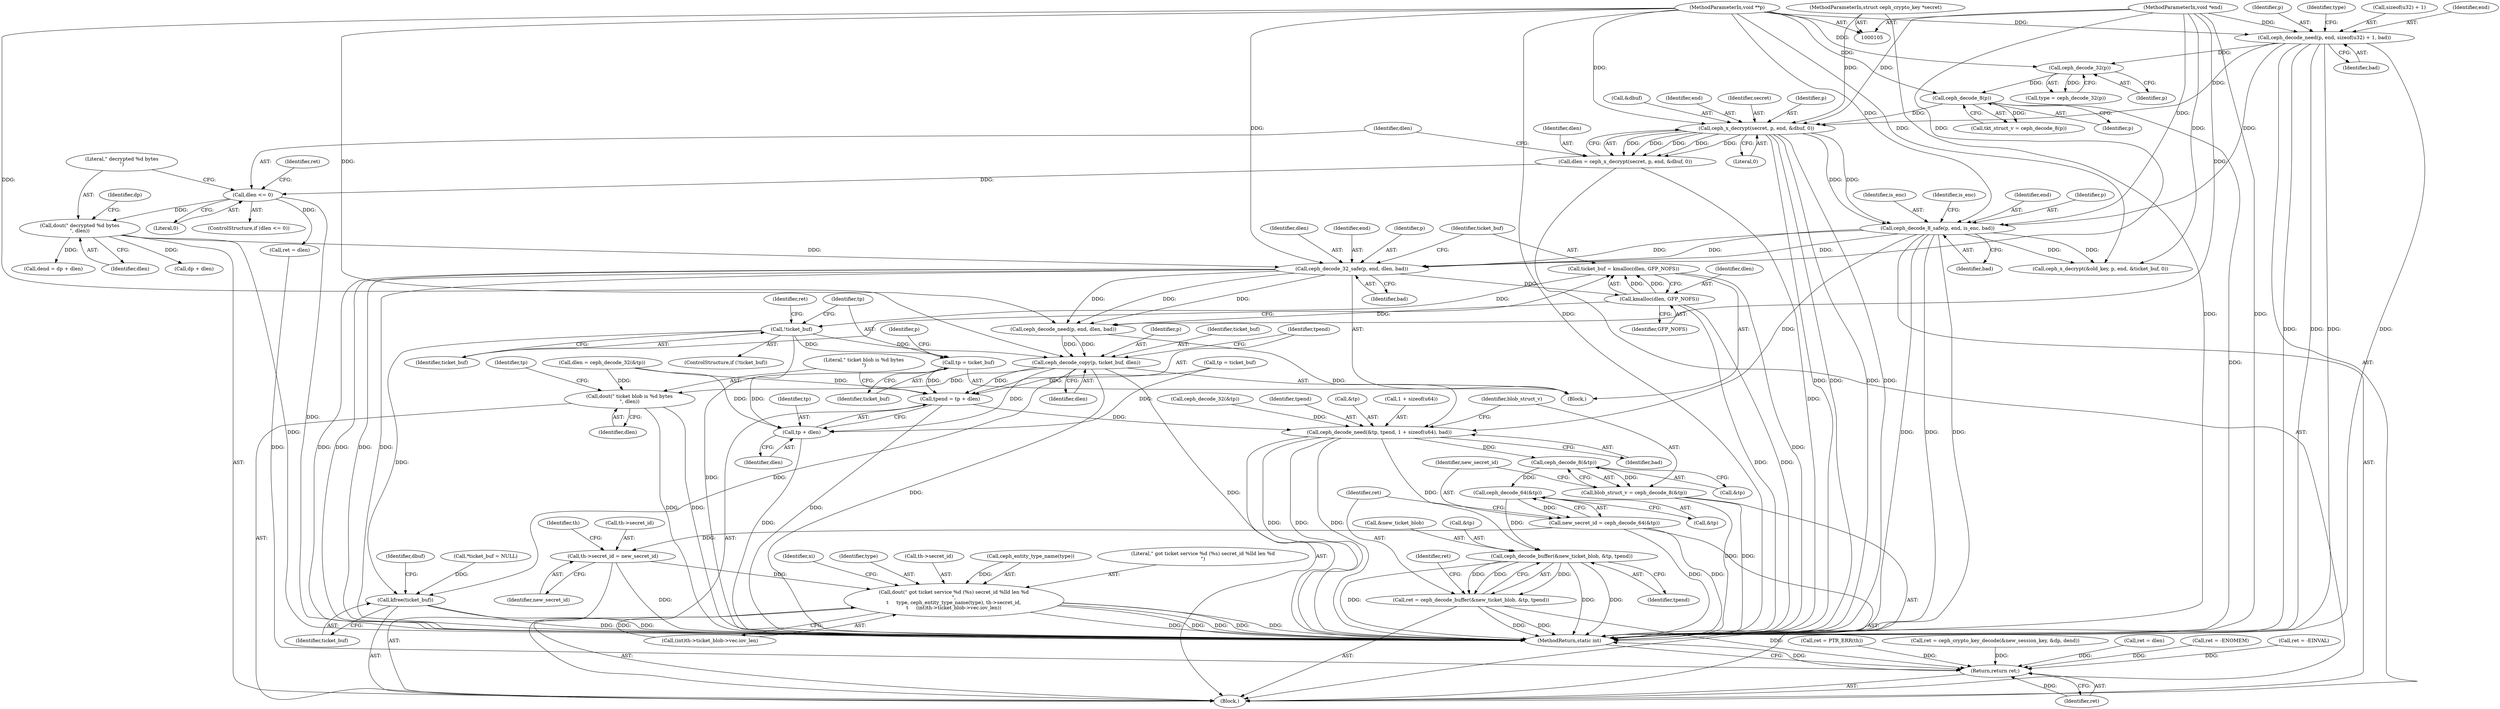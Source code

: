 digraph "0_linux_c27a3e4d667fdcad3db7b104f75659478e0c68d8_2@API" {
"1000319" [label="(Call,ticket_buf = kmalloc(dlen, GFP_NOFS))"];
"1000321" [label="(Call,kmalloc(dlen, GFP_NOFS))"];
"1000314" [label="(Call,ceph_decode_32_safe(p, end, dlen, bad))"];
"1000275" [label="(Call,ceph_decode_8_safe(p, end, is_enc, bad))"];
"1000186" [label="(Call,ceph_x_decrypt(secret, p, end, &dbuf, 0))"];
"1000107" [label="(MethodParameterIn,struct ceph_crypto_key *secret)"];
"1000163" [label="(Call,ceph_decode_8(p))"];
"1000154" [label="(Call,ceph_decode_32(p))"];
"1000144" [label="(Call,ceph_decode_need(p, end, sizeof(u32) + 1, bad))"];
"1000108" [label="(MethodParameterIn,void **p)"];
"1000109" [label="(MethodParameterIn,void *end)"];
"1000202" [label="(Call,dout(\" decrypted %d bytes\n\", dlen))"];
"1000194" [label="(Call,dlen <= 0)"];
"1000184" [label="(Call,dlen = ceph_x_decrypt(secret, p, end, &dbuf, 0))"];
"1000325" [label="(Call,!ticket_buf)"];
"1000333" [label="(Call,tp = ticket_buf)"];
"1000345" [label="(Call,tpend = tp + dlen)"];
"1000353" [label="(Call,ceph_decode_need(&tp, tpend, 1 + sizeof(u64), bad))"];
"1000364" [label="(Call,ceph_decode_8(&tp))"];
"1000362" [label="(Call,blob_struct_v = ceph_decode_8(&tp))"];
"1000369" [label="(Call,ceph_decode_64(&tp))"];
"1000367" [label="(Call,new_secret_id = ceph_decode_64(&tp))"];
"1000411" [label="(Call,th->secret_id = new_secret_id)"];
"1000426" [label="(Call,dout(\" got ticket service %d (%s) secret_id %lld len %d\n\",\n\t     type, ceph_entity_type_name(type), th->secret_id,\n\t     (int)th->ticket_blob->vec.iov_len))"];
"1000374" [label="(Call,ceph_decode_buffer(&new_ticket_blob, &tp, tpend))"];
"1000372" [label="(Call,ret = ceph_decode_buffer(&new_ticket_blob, &tp, tpend))"];
"1000455" [label="(Return,return ret;)"];
"1000347" [label="(Call,tp + dlen)"];
"1000341" [label="(Call,ceph_decode_copy(p, ticket_buf, dlen))"];
"1000350" [label="(Call,dout(\" ticket blob is %d bytes\n\", dlen))"];
"1000451" [label="(Call,kfree(ticket_buf))"];
"1000108" [label="(MethodParameterIn,void **p)"];
"1000365" [label="(Call,&tp)"];
"1000189" [label="(Identifier,end)"];
"1000326" [label="(Identifier,ticket_buf)"];
"1000109" [label="(MethodParameterIn,void *end)"];
"1000199" [label="(Identifier,ret)"];
"1000375" [label="(Call,&new_ticket_blob)"];
"1000451" [label="(Call,kfree(ticket_buf))"];
"1000362" [label="(Call,blob_struct_v = ceph_decode_8(&tp))"];
"1000363" [label="(Identifier,blob_struct_v)"];
"1000304" [label="(Call,tp = ticket_buf)"];
"1000187" [label="(Identifier,secret)"];
"1000345" [label="(Call,tpend = tp + dlen)"];
"1000377" [label="(Call,&tp)"];
"1000352" [label="(Identifier,dlen)"];
"1000161" [label="(Call,tkt_struct_v = ceph_decode_8(p))"];
"1000313" [label="(Block,)"];
"1000336" [label="(Call,ceph_decode_need(p, end, dlen, bad))"];
"1000415" [label="(Identifier,new_secret_id)"];
"1000154" [label="(Call,ceph_decode_32(p))"];
"1000314" [label="(Call,ceph_decode_32_safe(p, end, dlen, bad))"];
"1000309" [label="(Call,ceph_decode_32(&tp))"];
"1000153" [label="(Identifier,type)"];
"1000188" [label="(Identifier,p)"];
"1000361" [label="(Identifier,bad)"];
"1000307" [label="(Call,dlen = ceph_decode_32(&tp))"];
"1000206" [label="(Identifier,dp)"];
"1000418" [label="(Identifier,th)"];
"1000277" [label="(Identifier,end)"];
"1000455" [label="(Return,return ret;)"];
"1000454" [label="(Identifier,dbuf)"];
"1000204" [label="(Identifier,dlen)"];
"1000179" [label="(Call,ret = PTR_ERR(th))"];
"1000232" [label="(Call,ret = ceph_crypto_key_decode(&new_session_key, &dp, dend))"];
"1000356" [label="(Identifier,tpend)"];
"1000144" [label="(Call,ceph_decode_need(p, end, sizeof(u32) + 1, bad))"];
"1000275" [label="(Call,ceph_decode_8_safe(p, end, is_enc, bad))"];
"1000354" [label="(Call,&tp)"];
"1000319" [label="(Call,ticket_buf = kmalloc(dlen, GFP_NOFS))"];
"1000323" [label="(Identifier,GFP_NOFS)"];
"1000428" [label="(Identifier,type)"];
"1000346" [label="(Identifier,tpend)"];
"1000147" [label="(Call,sizeof(u32) + 1)"];
"1000322" [label="(Identifier,dlen)"];
"1000434" [label="(Call,(int)th->ticket_blob->vec.iov_len)"];
"1000370" [label="(Call,&tp)"];
"1000349" [label="(Identifier,dlen)"];
"1000353" [label="(Call,ceph_decode_need(&tp, tpend, 1 + sizeof(u64), bad))"];
"1000344" [label="(Identifier,dlen)"];
"1000329" [label="(Identifier,ret)"];
"1000351" [label="(Literal,\" ticket blob is %d bytes\n\")"];
"1000357" [label="(Call,1 + sizeof(u64))"];
"1000164" [label="(Identifier,p)"];
"1000373" [label="(Identifier,ret)"];
"1000132" [label="(Call,*ticket_buf = NULL)"];
"1000324" [label="(ControlStructure,if (!ticket_buf))"];
"1000184" [label="(Call,dlen = ceph_x_decrypt(secret, p, end, &dbuf, 0))"];
"1000463" [label="(MethodReturn,static int)"];
"1000279" [label="(Identifier,bad)"];
"1000368" [label="(Identifier,new_secret_id)"];
"1000355" [label="(Identifier,tp)"];
"1000315" [label="(Identifier,p)"];
"1000151" [label="(Identifier,bad)"];
"1000110" [label="(Block,)"];
"1000325" [label="(Call,!ticket_buf)"];
"1000426" [label="(Call,dout(\" got ticket service %d (%s) secret_id %lld len %d\n\",\n\t     type, ceph_entity_type_name(type), th->secret_id,\n\t     (int)th->ticket_blob->vec.iov_len))"];
"1000193" [label="(ControlStructure,if (dlen <= 0))"];
"1000276" [label="(Identifier,p)"];
"1000431" [label="(Call,th->secret_id)"];
"1000379" [label="(Identifier,tpend)"];
"1000300" [label="(Call,ret = dlen)"];
"1000328" [label="(Call,ret = -ENOMEM)"];
"1000190" [label="(Call,&dbuf)"];
"1000411" [label="(Call,th->secret_id = new_secret_id)"];
"1000186" [label="(Call,ceph_x_decrypt(secret, p, end, &dbuf, 0))"];
"1000208" [label="(Call,dend = dp + dlen)"];
"1000342" [label="(Identifier,p)"];
"1000320" [label="(Identifier,ticket_buf)"];
"1000335" [label="(Identifier,ticket_buf)"];
"1000198" [label="(Call,ret = dlen)"];
"1000192" [label="(Literal,0)"];
"1000195" [label="(Identifier,dlen)"];
"1000210" [label="(Call,dp + dlen)"];
"1000348" [label="(Identifier,tp)"];
"1000334" [label="(Identifier,tp)"];
"1000317" [label="(Identifier,dlen)"];
"1000107" [label="(MethodParameterIn,struct ceph_crypto_key *secret)"];
"1000185" [label="(Identifier,dlen)"];
"1000364" [label="(Call,ceph_decode_8(&tp))"];
"1000203" [label="(Literal,\" decrypted %d bytes\n\")"];
"1000316" [label="(Identifier,end)"];
"1000155" [label="(Identifier,p)"];
"1000202" [label="(Call,dout(\" decrypted %d bytes\n\", dlen))"];
"1000429" [label="(Call,ceph_entity_type_name(type))"];
"1000146" [label="(Identifier,end)"];
"1000452" [label="(Identifier,ticket_buf)"];
"1000456" [label="(Identifier,ret)"];
"1000343" [label="(Identifier,ticket_buf)"];
"1000145" [label="(Identifier,p)"];
"1000163" [label="(Call,ceph_decode_8(p))"];
"1000278" [label="(Identifier,is_enc)"];
"1000347" [label="(Call,tp + dlen)"];
"1000333" [label="(Call,tp = ticket_buf)"];
"1000194" [label="(Call,dlen <= 0)"];
"1000196" [label="(Literal,0)"];
"1000369" [label="(Call,ceph_decode_64(&tp))"];
"1000427" [label="(Literal,\" got ticket service %d (%s) secret_id %lld len %d\n\")"];
"1000152" [label="(Call,type = ceph_decode_32(p))"];
"1000318" [label="(Identifier,bad)"];
"1000281" [label="(Identifier,is_enc)"];
"1000367" [label="(Call,new_secret_id = ceph_decode_64(&tp))"];
"1000287" [label="(Call,ceph_x_decrypt(&old_key, p, end, &ticket_buf, 0))"];
"1000350" [label="(Call,dout(\" ticket blob is %d bytes\n\", dlen))"];
"1000445" [label="(Identifier,xi)"];
"1000337" [label="(Identifier,p)"];
"1000372" [label="(Call,ret = ceph_decode_buffer(&new_ticket_blob, &tp, tpend))"];
"1000458" [label="(Call,ret = -EINVAL)"];
"1000321" [label="(Call,kmalloc(dlen, GFP_NOFS))"];
"1000341" [label="(Call,ceph_decode_copy(p, ticket_buf, dlen))"];
"1000381" [label="(Identifier,ret)"];
"1000412" [label="(Call,th->secret_id)"];
"1000374" [label="(Call,ceph_decode_buffer(&new_ticket_blob, &tp, tpend))"];
"1000319" -> "1000313"  [label="AST: "];
"1000319" -> "1000321"  [label="CFG: "];
"1000320" -> "1000319"  [label="AST: "];
"1000321" -> "1000319"  [label="AST: "];
"1000326" -> "1000319"  [label="CFG: "];
"1000319" -> "1000463"  [label="DDG: "];
"1000321" -> "1000319"  [label="DDG: "];
"1000321" -> "1000319"  [label="DDG: "];
"1000319" -> "1000325"  [label="DDG: "];
"1000321" -> "1000323"  [label="CFG: "];
"1000322" -> "1000321"  [label="AST: "];
"1000323" -> "1000321"  [label="AST: "];
"1000321" -> "1000463"  [label="DDG: "];
"1000321" -> "1000463"  [label="DDG: "];
"1000314" -> "1000321"  [label="DDG: "];
"1000321" -> "1000336"  [label="DDG: "];
"1000314" -> "1000313"  [label="AST: "];
"1000314" -> "1000318"  [label="CFG: "];
"1000315" -> "1000314"  [label="AST: "];
"1000316" -> "1000314"  [label="AST: "];
"1000317" -> "1000314"  [label="AST: "];
"1000318" -> "1000314"  [label="AST: "];
"1000320" -> "1000314"  [label="CFG: "];
"1000314" -> "1000463"  [label="DDG: "];
"1000314" -> "1000463"  [label="DDG: "];
"1000314" -> "1000463"  [label="DDG: "];
"1000314" -> "1000463"  [label="DDG: "];
"1000275" -> "1000314"  [label="DDG: "];
"1000275" -> "1000314"  [label="DDG: "];
"1000275" -> "1000314"  [label="DDG: "];
"1000108" -> "1000314"  [label="DDG: "];
"1000109" -> "1000314"  [label="DDG: "];
"1000202" -> "1000314"  [label="DDG: "];
"1000314" -> "1000336"  [label="DDG: "];
"1000314" -> "1000336"  [label="DDG: "];
"1000314" -> "1000336"  [label="DDG: "];
"1000275" -> "1000110"  [label="AST: "];
"1000275" -> "1000279"  [label="CFG: "];
"1000276" -> "1000275"  [label="AST: "];
"1000277" -> "1000275"  [label="AST: "];
"1000278" -> "1000275"  [label="AST: "];
"1000279" -> "1000275"  [label="AST: "];
"1000281" -> "1000275"  [label="CFG: "];
"1000275" -> "1000463"  [label="DDG: "];
"1000275" -> "1000463"  [label="DDG: "];
"1000275" -> "1000463"  [label="DDG: "];
"1000186" -> "1000275"  [label="DDG: "];
"1000186" -> "1000275"  [label="DDG: "];
"1000108" -> "1000275"  [label="DDG: "];
"1000109" -> "1000275"  [label="DDG: "];
"1000144" -> "1000275"  [label="DDG: "];
"1000275" -> "1000287"  [label="DDG: "];
"1000275" -> "1000287"  [label="DDG: "];
"1000275" -> "1000353"  [label="DDG: "];
"1000186" -> "1000184"  [label="AST: "];
"1000186" -> "1000192"  [label="CFG: "];
"1000187" -> "1000186"  [label="AST: "];
"1000188" -> "1000186"  [label="AST: "];
"1000189" -> "1000186"  [label="AST: "];
"1000190" -> "1000186"  [label="AST: "];
"1000192" -> "1000186"  [label="AST: "];
"1000184" -> "1000186"  [label="CFG: "];
"1000186" -> "1000463"  [label="DDG: "];
"1000186" -> "1000463"  [label="DDG: "];
"1000186" -> "1000463"  [label="DDG: "];
"1000186" -> "1000463"  [label="DDG: "];
"1000186" -> "1000184"  [label="DDG: "];
"1000186" -> "1000184"  [label="DDG: "];
"1000186" -> "1000184"  [label="DDG: "];
"1000186" -> "1000184"  [label="DDG: "];
"1000186" -> "1000184"  [label="DDG: "];
"1000107" -> "1000186"  [label="DDG: "];
"1000163" -> "1000186"  [label="DDG: "];
"1000108" -> "1000186"  [label="DDG: "];
"1000144" -> "1000186"  [label="DDG: "];
"1000109" -> "1000186"  [label="DDG: "];
"1000107" -> "1000105"  [label="AST: "];
"1000107" -> "1000463"  [label="DDG: "];
"1000163" -> "1000161"  [label="AST: "];
"1000163" -> "1000164"  [label="CFG: "];
"1000164" -> "1000163"  [label="AST: "];
"1000161" -> "1000163"  [label="CFG: "];
"1000163" -> "1000463"  [label="DDG: "];
"1000163" -> "1000161"  [label="DDG: "];
"1000154" -> "1000163"  [label="DDG: "];
"1000108" -> "1000163"  [label="DDG: "];
"1000154" -> "1000152"  [label="AST: "];
"1000154" -> "1000155"  [label="CFG: "];
"1000155" -> "1000154"  [label="AST: "];
"1000152" -> "1000154"  [label="CFG: "];
"1000154" -> "1000152"  [label="DDG: "];
"1000144" -> "1000154"  [label="DDG: "];
"1000108" -> "1000154"  [label="DDG: "];
"1000144" -> "1000110"  [label="AST: "];
"1000144" -> "1000151"  [label="CFG: "];
"1000145" -> "1000144"  [label="AST: "];
"1000146" -> "1000144"  [label="AST: "];
"1000147" -> "1000144"  [label="AST: "];
"1000151" -> "1000144"  [label="AST: "];
"1000153" -> "1000144"  [label="CFG: "];
"1000144" -> "1000463"  [label="DDG: "];
"1000144" -> "1000463"  [label="DDG: "];
"1000144" -> "1000463"  [label="DDG: "];
"1000144" -> "1000463"  [label="DDG: "];
"1000108" -> "1000144"  [label="DDG: "];
"1000109" -> "1000144"  [label="DDG: "];
"1000108" -> "1000105"  [label="AST: "];
"1000108" -> "1000463"  [label="DDG: "];
"1000108" -> "1000287"  [label="DDG: "];
"1000108" -> "1000336"  [label="DDG: "];
"1000108" -> "1000341"  [label="DDG: "];
"1000109" -> "1000105"  [label="AST: "];
"1000109" -> "1000463"  [label="DDG: "];
"1000109" -> "1000287"  [label="DDG: "];
"1000109" -> "1000336"  [label="DDG: "];
"1000202" -> "1000110"  [label="AST: "];
"1000202" -> "1000204"  [label="CFG: "];
"1000203" -> "1000202"  [label="AST: "];
"1000204" -> "1000202"  [label="AST: "];
"1000206" -> "1000202"  [label="CFG: "];
"1000202" -> "1000463"  [label="DDG: "];
"1000194" -> "1000202"  [label="DDG: "];
"1000202" -> "1000208"  [label="DDG: "];
"1000202" -> "1000210"  [label="DDG: "];
"1000194" -> "1000193"  [label="AST: "];
"1000194" -> "1000196"  [label="CFG: "];
"1000195" -> "1000194"  [label="AST: "];
"1000196" -> "1000194"  [label="AST: "];
"1000199" -> "1000194"  [label="CFG: "];
"1000203" -> "1000194"  [label="CFG: "];
"1000194" -> "1000463"  [label="DDG: "];
"1000184" -> "1000194"  [label="DDG: "];
"1000194" -> "1000198"  [label="DDG: "];
"1000184" -> "1000110"  [label="AST: "];
"1000185" -> "1000184"  [label="AST: "];
"1000195" -> "1000184"  [label="CFG: "];
"1000184" -> "1000463"  [label="DDG: "];
"1000325" -> "1000324"  [label="AST: "];
"1000325" -> "1000326"  [label="CFG: "];
"1000326" -> "1000325"  [label="AST: "];
"1000329" -> "1000325"  [label="CFG: "];
"1000334" -> "1000325"  [label="CFG: "];
"1000325" -> "1000463"  [label="DDG: "];
"1000325" -> "1000333"  [label="DDG: "];
"1000325" -> "1000341"  [label="DDG: "];
"1000325" -> "1000451"  [label="DDG: "];
"1000333" -> "1000313"  [label="AST: "];
"1000333" -> "1000335"  [label="CFG: "];
"1000334" -> "1000333"  [label="AST: "];
"1000335" -> "1000333"  [label="AST: "];
"1000337" -> "1000333"  [label="CFG: "];
"1000333" -> "1000345"  [label="DDG: "];
"1000333" -> "1000347"  [label="DDG: "];
"1000345" -> "1000110"  [label="AST: "];
"1000345" -> "1000347"  [label="CFG: "];
"1000346" -> "1000345"  [label="AST: "];
"1000347" -> "1000345"  [label="AST: "];
"1000351" -> "1000345"  [label="CFG: "];
"1000345" -> "1000463"  [label="DDG: "];
"1000304" -> "1000345"  [label="DDG: "];
"1000341" -> "1000345"  [label="DDG: "];
"1000307" -> "1000345"  [label="DDG: "];
"1000345" -> "1000353"  [label="DDG: "];
"1000353" -> "1000110"  [label="AST: "];
"1000353" -> "1000361"  [label="CFG: "];
"1000354" -> "1000353"  [label="AST: "];
"1000356" -> "1000353"  [label="AST: "];
"1000357" -> "1000353"  [label="AST: "];
"1000361" -> "1000353"  [label="AST: "];
"1000363" -> "1000353"  [label="CFG: "];
"1000353" -> "1000463"  [label="DDG: "];
"1000353" -> "1000463"  [label="DDG: "];
"1000353" -> "1000463"  [label="DDG: "];
"1000309" -> "1000353"  [label="DDG: "];
"1000336" -> "1000353"  [label="DDG: "];
"1000353" -> "1000364"  [label="DDG: "];
"1000353" -> "1000374"  [label="DDG: "];
"1000364" -> "1000362"  [label="AST: "];
"1000364" -> "1000365"  [label="CFG: "];
"1000365" -> "1000364"  [label="AST: "];
"1000362" -> "1000364"  [label="CFG: "];
"1000364" -> "1000362"  [label="DDG: "];
"1000364" -> "1000369"  [label="DDG: "];
"1000362" -> "1000110"  [label="AST: "];
"1000363" -> "1000362"  [label="AST: "];
"1000368" -> "1000362"  [label="CFG: "];
"1000362" -> "1000463"  [label="DDG: "];
"1000362" -> "1000463"  [label="DDG: "];
"1000369" -> "1000367"  [label="AST: "];
"1000369" -> "1000370"  [label="CFG: "];
"1000370" -> "1000369"  [label="AST: "];
"1000367" -> "1000369"  [label="CFG: "];
"1000369" -> "1000367"  [label="DDG: "];
"1000369" -> "1000374"  [label="DDG: "];
"1000367" -> "1000110"  [label="AST: "];
"1000368" -> "1000367"  [label="AST: "];
"1000373" -> "1000367"  [label="CFG: "];
"1000367" -> "1000463"  [label="DDG: "];
"1000367" -> "1000463"  [label="DDG: "];
"1000367" -> "1000411"  [label="DDG: "];
"1000411" -> "1000110"  [label="AST: "];
"1000411" -> "1000415"  [label="CFG: "];
"1000412" -> "1000411"  [label="AST: "];
"1000415" -> "1000411"  [label="AST: "];
"1000418" -> "1000411"  [label="CFG: "];
"1000411" -> "1000463"  [label="DDG: "];
"1000411" -> "1000426"  [label="DDG: "];
"1000426" -> "1000110"  [label="AST: "];
"1000426" -> "1000434"  [label="CFG: "];
"1000427" -> "1000426"  [label="AST: "];
"1000428" -> "1000426"  [label="AST: "];
"1000429" -> "1000426"  [label="AST: "];
"1000431" -> "1000426"  [label="AST: "];
"1000434" -> "1000426"  [label="AST: "];
"1000445" -> "1000426"  [label="CFG: "];
"1000426" -> "1000463"  [label="DDG: "];
"1000426" -> "1000463"  [label="DDG: "];
"1000426" -> "1000463"  [label="DDG: "];
"1000426" -> "1000463"  [label="DDG: "];
"1000426" -> "1000463"  [label="DDG: "];
"1000429" -> "1000426"  [label="DDG: "];
"1000434" -> "1000426"  [label="DDG: "];
"1000374" -> "1000372"  [label="AST: "];
"1000374" -> "1000379"  [label="CFG: "];
"1000375" -> "1000374"  [label="AST: "];
"1000377" -> "1000374"  [label="AST: "];
"1000379" -> "1000374"  [label="AST: "];
"1000372" -> "1000374"  [label="CFG: "];
"1000374" -> "1000463"  [label="DDG: "];
"1000374" -> "1000463"  [label="DDG: "];
"1000374" -> "1000463"  [label="DDG: "];
"1000374" -> "1000372"  [label="DDG: "];
"1000374" -> "1000372"  [label="DDG: "];
"1000374" -> "1000372"  [label="DDG: "];
"1000372" -> "1000110"  [label="AST: "];
"1000373" -> "1000372"  [label="AST: "];
"1000381" -> "1000372"  [label="CFG: "];
"1000372" -> "1000463"  [label="DDG: "];
"1000372" -> "1000463"  [label="DDG: "];
"1000372" -> "1000455"  [label="DDG: "];
"1000455" -> "1000110"  [label="AST: "];
"1000455" -> "1000456"  [label="CFG: "];
"1000456" -> "1000455"  [label="AST: "];
"1000463" -> "1000455"  [label="CFG: "];
"1000455" -> "1000463"  [label="DDG: "];
"1000456" -> "1000455"  [label="DDG: "];
"1000458" -> "1000455"  [label="DDG: "];
"1000232" -> "1000455"  [label="DDG: "];
"1000300" -> "1000455"  [label="DDG: "];
"1000179" -> "1000455"  [label="DDG: "];
"1000328" -> "1000455"  [label="DDG: "];
"1000198" -> "1000455"  [label="DDG: "];
"1000347" -> "1000349"  [label="CFG: "];
"1000348" -> "1000347"  [label="AST: "];
"1000349" -> "1000347"  [label="AST: "];
"1000347" -> "1000463"  [label="DDG: "];
"1000304" -> "1000347"  [label="DDG: "];
"1000341" -> "1000347"  [label="DDG: "];
"1000307" -> "1000347"  [label="DDG: "];
"1000341" -> "1000313"  [label="AST: "];
"1000341" -> "1000344"  [label="CFG: "];
"1000342" -> "1000341"  [label="AST: "];
"1000343" -> "1000341"  [label="AST: "];
"1000344" -> "1000341"  [label="AST: "];
"1000346" -> "1000341"  [label="CFG: "];
"1000341" -> "1000463"  [label="DDG: "];
"1000341" -> "1000463"  [label="DDG: "];
"1000336" -> "1000341"  [label="DDG: "];
"1000336" -> "1000341"  [label="DDG: "];
"1000341" -> "1000350"  [label="DDG: "];
"1000341" -> "1000451"  [label="DDG: "];
"1000350" -> "1000110"  [label="AST: "];
"1000350" -> "1000352"  [label="CFG: "];
"1000351" -> "1000350"  [label="AST: "];
"1000352" -> "1000350"  [label="AST: "];
"1000355" -> "1000350"  [label="CFG: "];
"1000350" -> "1000463"  [label="DDG: "];
"1000350" -> "1000463"  [label="DDG: "];
"1000307" -> "1000350"  [label="DDG: "];
"1000451" -> "1000110"  [label="AST: "];
"1000451" -> "1000452"  [label="CFG: "];
"1000452" -> "1000451"  [label="AST: "];
"1000454" -> "1000451"  [label="CFG: "];
"1000451" -> "1000463"  [label="DDG: "];
"1000451" -> "1000463"  [label="DDG: "];
"1000132" -> "1000451"  [label="DDG: "];
}
